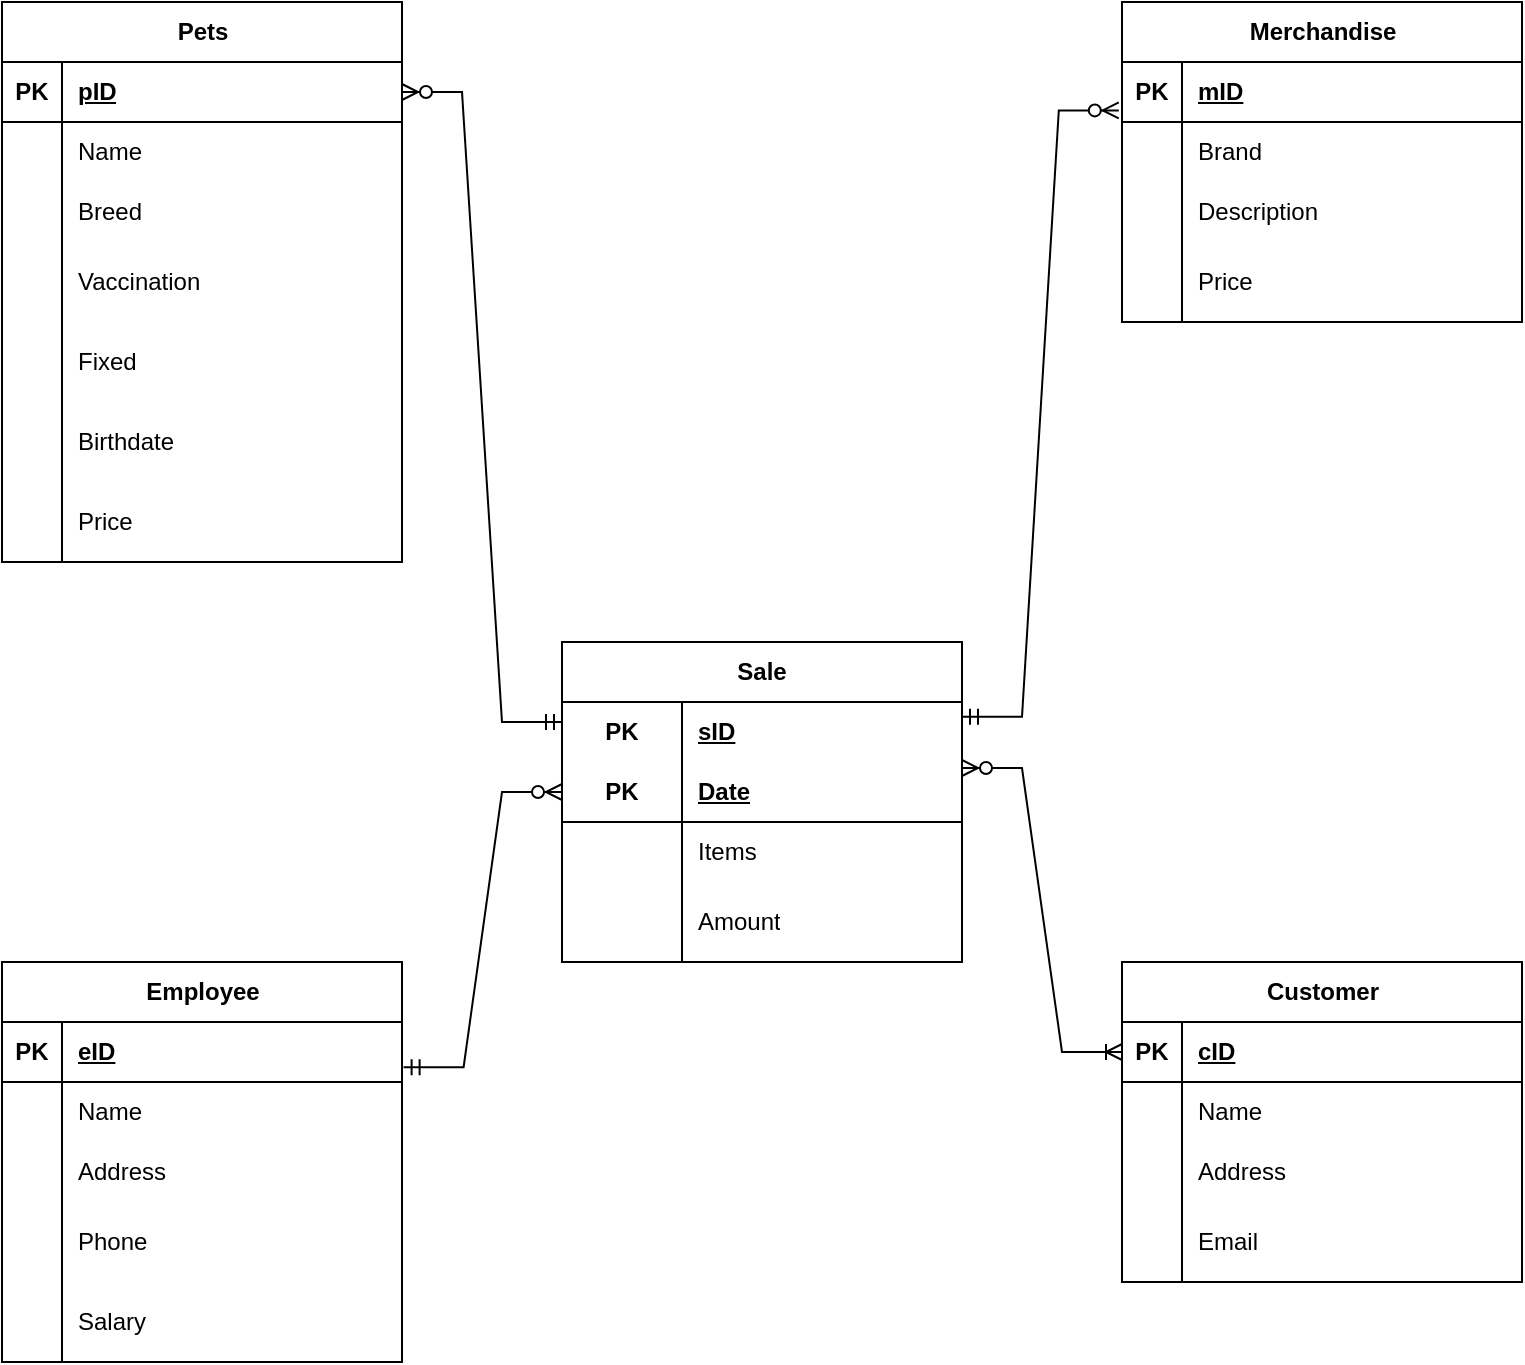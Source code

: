 <mxfile version="22.1.4" type="google">
  <diagram name="Page-1" id="d32L_GFmAX__xoNP7iNR">
    <mxGraphModel grid="1" page="1" gridSize="10" guides="1" tooltips="1" connect="1" arrows="1" fold="1" pageScale="1" pageWidth="850" pageHeight="1100" math="0" shadow="0">
      <root>
        <mxCell id="0" />
        <mxCell id="1" parent="0" />
        <mxCell id="nKXbEXewbH8eQlDu5U5n-53" value="Merchandise" style="shape=table;startSize=30;container=1;collapsible=1;childLayout=tableLayout;fixedRows=1;rowLines=0;fontStyle=1;align=center;resizeLast=1;html=1;" vertex="1" parent="1">
          <mxGeometry x="-200" y="-80" width="200" height="160" as="geometry" />
        </mxCell>
        <mxCell id="nKXbEXewbH8eQlDu5U5n-54" value="" style="shape=tableRow;horizontal=0;startSize=0;swimlaneHead=0;swimlaneBody=0;fillColor=none;collapsible=0;dropTarget=0;points=[[0,0.5],[1,0.5]];portConstraint=eastwest;top=0;left=0;right=0;bottom=1;" vertex="1" parent="nKXbEXewbH8eQlDu5U5n-53">
          <mxGeometry y="30" width="200" height="30" as="geometry" />
        </mxCell>
        <mxCell id="nKXbEXewbH8eQlDu5U5n-55" value="PK" style="shape=partialRectangle;connectable=0;fillColor=none;top=0;left=0;bottom=0;right=0;fontStyle=1;overflow=hidden;whiteSpace=wrap;html=1;" vertex="1" parent="nKXbEXewbH8eQlDu5U5n-54">
          <mxGeometry width="30" height="30" as="geometry">
            <mxRectangle width="30" height="30" as="alternateBounds" />
          </mxGeometry>
        </mxCell>
        <mxCell id="nKXbEXewbH8eQlDu5U5n-56" value="mID" style="shape=partialRectangle;connectable=0;fillColor=none;top=0;left=0;bottom=0;right=0;align=left;spacingLeft=6;fontStyle=5;overflow=hidden;whiteSpace=wrap;html=1;" vertex="1" parent="nKXbEXewbH8eQlDu5U5n-54">
          <mxGeometry x="30" width="170" height="30" as="geometry">
            <mxRectangle width="170" height="30" as="alternateBounds" />
          </mxGeometry>
        </mxCell>
        <mxCell id="nKXbEXewbH8eQlDu5U5n-57" value="" style="shape=tableRow;horizontal=0;startSize=0;swimlaneHead=0;swimlaneBody=0;fillColor=none;collapsible=0;dropTarget=0;points=[[0,0.5],[1,0.5]];portConstraint=eastwest;top=0;left=0;right=0;bottom=0;" vertex="1" parent="nKXbEXewbH8eQlDu5U5n-53">
          <mxGeometry y="60" width="200" height="30" as="geometry" />
        </mxCell>
        <mxCell id="nKXbEXewbH8eQlDu5U5n-58" value="" style="shape=partialRectangle;connectable=0;fillColor=none;top=0;left=0;bottom=0;right=0;editable=1;overflow=hidden;whiteSpace=wrap;html=1;" vertex="1" parent="nKXbEXewbH8eQlDu5U5n-57">
          <mxGeometry width="30" height="30" as="geometry">
            <mxRectangle width="30" height="30" as="alternateBounds" />
          </mxGeometry>
        </mxCell>
        <mxCell id="nKXbEXewbH8eQlDu5U5n-59" value="Brand" style="shape=partialRectangle;connectable=0;fillColor=none;top=0;left=0;bottom=0;right=0;align=left;spacingLeft=6;overflow=hidden;whiteSpace=wrap;html=1;" vertex="1" parent="nKXbEXewbH8eQlDu5U5n-57">
          <mxGeometry x="30" width="170" height="30" as="geometry">
            <mxRectangle width="170" height="30" as="alternateBounds" />
          </mxGeometry>
        </mxCell>
        <mxCell id="nKXbEXewbH8eQlDu5U5n-60" value="" style="shape=tableRow;horizontal=0;startSize=0;swimlaneHead=0;swimlaneBody=0;fillColor=none;collapsible=0;dropTarget=0;points=[[0,0.5],[1,0.5]];portConstraint=eastwest;top=0;left=0;right=0;bottom=0;" vertex="1" parent="nKXbEXewbH8eQlDu5U5n-53">
          <mxGeometry y="90" width="200" height="30" as="geometry" />
        </mxCell>
        <mxCell id="nKXbEXewbH8eQlDu5U5n-61" value="" style="shape=partialRectangle;connectable=0;fillColor=none;top=0;left=0;bottom=0;right=0;editable=1;overflow=hidden;whiteSpace=wrap;html=1;" vertex="1" parent="nKXbEXewbH8eQlDu5U5n-60">
          <mxGeometry width="30" height="30" as="geometry">
            <mxRectangle width="30" height="30" as="alternateBounds" />
          </mxGeometry>
        </mxCell>
        <mxCell id="nKXbEXewbH8eQlDu5U5n-62" value="Description" style="shape=partialRectangle;connectable=0;fillColor=none;top=0;left=0;bottom=0;right=0;align=left;spacingLeft=6;overflow=hidden;whiteSpace=wrap;html=1;" vertex="1" parent="nKXbEXewbH8eQlDu5U5n-60">
          <mxGeometry x="30" width="170" height="30" as="geometry">
            <mxRectangle width="170" height="30" as="alternateBounds" />
          </mxGeometry>
        </mxCell>
        <mxCell id="nKXbEXewbH8eQlDu5U5n-63" value="" style="shape=tableRow;horizontal=0;startSize=0;swimlaneHead=0;swimlaneBody=0;fillColor=none;collapsible=0;dropTarget=0;points=[[0,0.5],[1,0.5]];portConstraint=eastwest;top=0;left=0;right=0;bottom=0;" vertex="1" parent="nKXbEXewbH8eQlDu5U5n-53">
          <mxGeometry y="120" width="200" height="40" as="geometry" />
        </mxCell>
        <mxCell id="nKXbEXewbH8eQlDu5U5n-64" value="" style="shape=partialRectangle;connectable=0;fillColor=none;top=0;left=0;bottom=0;right=0;editable=1;overflow=hidden;whiteSpace=wrap;html=1;" vertex="1" parent="nKXbEXewbH8eQlDu5U5n-63">
          <mxGeometry width="30" height="40" as="geometry">
            <mxRectangle width="30" height="40" as="alternateBounds" />
          </mxGeometry>
        </mxCell>
        <mxCell id="nKXbEXewbH8eQlDu5U5n-65" value="Price" style="shape=partialRectangle;connectable=0;fillColor=none;top=0;left=0;bottom=0;right=0;align=left;spacingLeft=6;overflow=hidden;whiteSpace=wrap;html=1;" vertex="1" parent="nKXbEXewbH8eQlDu5U5n-63">
          <mxGeometry x="30" width="170" height="40" as="geometry">
            <mxRectangle width="170" height="40" as="alternateBounds" />
          </mxGeometry>
        </mxCell>
        <mxCell id="nKXbEXewbH8eQlDu5U5n-66" value="Employee" style="shape=table;startSize=30;container=1;collapsible=1;childLayout=tableLayout;fixedRows=1;rowLines=0;fontStyle=1;align=center;resizeLast=1;html=1;" vertex="1" parent="1">
          <mxGeometry x="-760" y="400" width="200" height="200" as="geometry" />
        </mxCell>
        <mxCell id="nKXbEXewbH8eQlDu5U5n-67" value="" style="shape=tableRow;horizontal=0;startSize=0;swimlaneHead=0;swimlaneBody=0;fillColor=none;collapsible=0;dropTarget=0;points=[[0,0.5],[1,0.5]];portConstraint=eastwest;top=0;left=0;right=0;bottom=1;" vertex="1" parent="nKXbEXewbH8eQlDu5U5n-66">
          <mxGeometry y="30" width="200" height="30" as="geometry" />
        </mxCell>
        <mxCell id="nKXbEXewbH8eQlDu5U5n-68" value="PK" style="shape=partialRectangle;connectable=0;fillColor=none;top=0;left=0;bottom=0;right=0;fontStyle=1;overflow=hidden;whiteSpace=wrap;html=1;" vertex="1" parent="nKXbEXewbH8eQlDu5U5n-67">
          <mxGeometry width="30" height="30" as="geometry">
            <mxRectangle width="30" height="30" as="alternateBounds" />
          </mxGeometry>
        </mxCell>
        <mxCell id="nKXbEXewbH8eQlDu5U5n-69" value="eID" style="shape=partialRectangle;connectable=0;fillColor=none;top=0;left=0;bottom=0;right=0;align=left;spacingLeft=6;fontStyle=5;overflow=hidden;whiteSpace=wrap;html=1;" vertex="1" parent="nKXbEXewbH8eQlDu5U5n-67">
          <mxGeometry x="30" width="170" height="30" as="geometry">
            <mxRectangle width="170" height="30" as="alternateBounds" />
          </mxGeometry>
        </mxCell>
        <mxCell id="nKXbEXewbH8eQlDu5U5n-70" value="" style="shape=tableRow;horizontal=0;startSize=0;swimlaneHead=0;swimlaneBody=0;fillColor=none;collapsible=0;dropTarget=0;points=[[0,0.5],[1,0.5]];portConstraint=eastwest;top=0;left=0;right=0;bottom=0;" vertex="1" parent="nKXbEXewbH8eQlDu5U5n-66">
          <mxGeometry y="60" width="200" height="30" as="geometry" />
        </mxCell>
        <mxCell id="nKXbEXewbH8eQlDu5U5n-71" value="" style="shape=partialRectangle;connectable=0;fillColor=none;top=0;left=0;bottom=0;right=0;editable=1;overflow=hidden;whiteSpace=wrap;html=1;" vertex="1" parent="nKXbEXewbH8eQlDu5U5n-70">
          <mxGeometry width="30" height="30" as="geometry">
            <mxRectangle width="30" height="30" as="alternateBounds" />
          </mxGeometry>
        </mxCell>
        <mxCell id="nKXbEXewbH8eQlDu5U5n-72" value="Name" style="shape=partialRectangle;connectable=0;fillColor=none;top=0;left=0;bottom=0;right=0;align=left;spacingLeft=6;overflow=hidden;whiteSpace=wrap;html=1;" vertex="1" parent="nKXbEXewbH8eQlDu5U5n-70">
          <mxGeometry x="30" width="170" height="30" as="geometry">
            <mxRectangle width="170" height="30" as="alternateBounds" />
          </mxGeometry>
        </mxCell>
        <mxCell id="nKXbEXewbH8eQlDu5U5n-73" value="" style="shape=tableRow;horizontal=0;startSize=0;swimlaneHead=0;swimlaneBody=0;fillColor=none;collapsible=0;dropTarget=0;points=[[0,0.5],[1,0.5]];portConstraint=eastwest;top=0;left=0;right=0;bottom=0;" vertex="1" parent="nKXbEXewbH8eQlDu5U5n-66">
          <mxGeometry y="90" width="200" height="30" as="geometry" />
        </mxCell>
        <mxCell id="nKXbEXewbH8eQlDu5U5n-74" value="" style="shape=partialRectangle;connectable=0;fillColor=none;top=0;left=0;bottom=0;right=0;editable=1;overflow=hidden;whiteSpace=wrap;html=1;" vertex="1" parent="nKXbEXewbH8eQlDu5U5n-73">
          <mxGeometry width="30" height="30" as="geometry">
            <mxRectangle width="30" height="30" as="alternateBounds" />
          </mxGeometry>
        </mxCell>
        <mxCell id="nKXbEXewbH8eQlDu5U5n-75" value="Address" style="shape=partialRectangle;connectable=0;fillColor=none;top=0;left=0;bottom=0;right=0;align=left;spacingLeft=6;overflow=hidden;whiteSpace=wrap;html=1;" vertex="1" parent="nKXbEXewbH8eQlDu5U5n-73">
          <mxGeometry x="30" width="170" height="30" as="geometry">
            <mxRectangle width="170" height="30" as="alternateBounds" />
          </mxGeometry>
        </mxCell>
        <mxCell id="nKXbEXewbH8eQlDu5U5n-76" value="" style="shape=tableRow;horizontal=0;startSize=0;swimlaneHead=0;swimlaneBody=0;fillColor=none;collapsible=0;dropTarget=0;points=[[0,0.5],[1,0.5]];portConstraint=eastwest;top=0;left=0;right=0;bottom=0;" vertex="1" parent="nKXbEXewbH8eQlDu5U5n-66">
          <mxGeometry y="120" width="200" height="40" as="geometry" />
        </mxCell>
        <mxCell id="nKXbEXewbH8eQlDu5U5n-77" value="" style="shape=partialRectangle;connectable=0;fillColor=none;top=0;left=0;bottom=0;right=0;editable=1;overflow=hidden;whiteSpace=wrap;html=1;" vertex="1" parent="nKXbEXewbH8eQlDu5U5n-76">
          <mxGeometry width="30" height="40" as="geometry">
            <mxRectangle width="30" height="40" as="alternateBounds" />
          </mxGeometry>
        </mxCell>
        <mxCell id="nKXbEXewbH8eQlDu5U5n-78" value="Phone" style="shape=partialRectangle;connectable=0;fillColor=none;top=0;left=0;bottom=0;right=0;align=left;spacingLeft=6;overflow=hidden;whiteSpace=wrap;html=1;" vertex="1" parent="nKXbEXewbH8eQlDu5U5n-76">
          <mxGeometry x="30" width="170" height="40" as="geometry">
            <mxRectangle width="170" height="40" as="alternateBounds" />
          </mxGeometry>
        </mxCell>
        <mxCell id="xl8-W2aBIC4MRlPmZZLG-67" value="" style="shape=tableRow;horizontal=0;startSize=0;swimlaneHead=0;swimlaneBody=0;fillColor=none;collapsible=0;dropTarget=0;points=[[0,0.5],[1,0.5]];portConstraint=eastwest;top=0;left=0;right=0;bottom=0;" vertex="1" parent="nKXbEXewbH8eQlDu5U5n-66">
          <mxGeometry y="160" width="200" height="40" as="geometry" />
        </mxCell>
        <mxCell id="xl8-W2aBIC4MRlPmZZLG-68" value="" style="shape=partialRectangle;connectable=0;fillColor=none;top=0;left=0;bottom=0;right=0;editable=1;overflow=hidden;whiteSpace=wrap;html=1;" vertex="1" parent="xl8-W2aBIC4MRlPmZZLG-67">
          <mxGeometry width="30" height="40" as="geometry">
            <mxRectangle width="30" height="40" as="alternateBounds" />
          </mxGeometry>
        </mxCell>
        <mxCell id="xl8-W2aBIC4MRlPmZZLG-69" value="Salary" style="shape=partialRectangle;connectable=0;fillColor=none;top=0;left=0;bottom=0;right=0;align=left;spacingLeft=6;overflow=hidden;whiteSpace=wrap;html=1;" vertex="1" parent="xl8-W2aBIC4MRlPmZZLG-67">
          <mxGeometry x="30" width="170" height="40" as="geometry">
            <mxRectangle width="170" height="40" as="alternateBounds" />
          </mxGeometry>
        </mxCell>
        <mxCell id="xl8-W2aBIC4MRlPmZZLG-1" value="Customer" style="shape=table;startSize=30;container=1;collapsible=1;childLayout=tableLayout;fixedRows=1;rowLines=0;fontStyle=1;align=center;resizeLast=1;html=1;" vertex="1" parent="1">
          <mxGeometry x="-200" y="400" width="200" height="160" as="geometry" />
        </mxCell>
        <mxCell id="xl8-W2aBIC4MRlPmZZLG-2" value="" style="shape=tableRow;horizontal=0;startSize=0;swimlaneHead=0;swimlaneBody=0;fillColor=none;collapsible=0;dropTarget=0;points=[[0,0.5],[1,0.5]];portConstraint=eastwest;top=0;left=0;right=0;bottom=1;" vertex="1" parent="xl8-W2aBIC4MRlPmZZLG-1">
          <mxGeometry y="30" width="200" height="30" as="geometry" />
        </mxCell>
        <mxCell id="xl8-W2aBIC4MRlPmZZLG-3" value="PK" style="shape=partialRectangle;connectable=0;fillColor=none;top=0;left=0;bottom=0;right=0;fontStyle=1;overflow=hidden;whiteSpace=wrap;html=1;" vertex="1" parent="xl8-W2aBIC4MRlPmZZLG-2">
          <mxGeometry width="30" height="30" as="geometry">
            <mxRectangle width="30" height="30" as="alternateBounds" />
          </mxGeometry>
        </mxCell>
        <mxCell id="xl8-W2aBIC4MRlPmZZLG-4" value="cID" style="shape=partialRectangle;connectable=0;fillColor=none;top=0;left=0;bottom=0;right=0;align=left;spacingLeft=6;fontStyle=5;overflow=hidden;whiteSpace=wrap;html=1;" vertex="1" parent="xl8-W2aBIC4MRlPmZZLG-2">
          <mxGeometry x="30" width="170" height="30" as="geometry">
            <mxRectangle width="170" height="30" as="alternateBounds" />
          </mxGeometry>
        </mxCell>
        <mxCell id="xl8-W2aBIC4MRlPmZZLG-5" value="" style="shape=tableRow;horizontal=0;startSize=0;swimlaneHead=0;swimlaneBody=0;fillColor=none;collapsible=0;dropTarget=0;points=[[0,0.5],[1,0.5]];portConstraint=eastwest;top=0;left=0;right=0;bottom=0;" vertex="1" parent="xl8-W2aBIC4MRlPmZZLG-1">
          <mxGeometry y="60" width="200" height="30" as="geometry" />
        </mxCell>
        <mxCell id="xl8-W2aBIC4MRlPmZZLG-6" value="" style="shape=partialRectangle;connectable=0;fillColor=none;top=0;left=0;bottom=0;right=0;editable=1;overflow=hidden;whiteSpace=wrap;html=1;" vertex="1" parent="xl8-W2aBIC4MRlPmZZLG-5">
          <mxGeometry width="30" height="30" as="geometry">
            <mxRectangle width="30" height="30" as="alternateBounds" />
          </mxGeometry>
        </mxCell>
        <mxCell id="xl8-W2aBIC4MRlPmZZLG-7" value="Name" style="shape=partialRectangle;connectable=0;fillColor=none;top=0;left=0;bottom=0;right=0;align=left;spacingLeft=6;overflow=hidden;whiteSpace=wrap;html=1;" vertex="1" parent="xl8-W2aBIC4MRlPmZZLG-5">
          <mxGeometry x="30" width="170" height="30" as="geometry">
            <mxRectangle width="170" height="30" as="alternateBounds" />
          </mxGeometry>
        </mxCell>
        <mxCell id="xl8-W2aBIC4MRlPmZZLG-8" value="" style="shape=tableRow;horizontal=0;startSize=0;swimlaneHead=0;swimlaneBody=0;fillColor=none;collapsible=0;dropTarget=0;points=[[0,0.5],[1,0.5]];portConstraint=eastwest;top=0;left=0;right=0;bottom=0;" vertex="1" parent="xl8-W2aBIC4MRlPmZZLG-1">
          <mxGeometry y="90" width="200" height="30" as="geometry" />
        </mxCell>
        <mxCell id="xl8-W2aBIC4MRlPmZZLG-9" value="" style="shape=partialRectangle;connectable=0;fillColor=none;top=0;left=0;bottom=0;right=0;editable=1;overflow=hidden;whiteSpace=wrap;html=1;" vertex="1" parent="xl8-W2aBIC4MRlPmZZLG-8">
          <mxGeometry width="30" height="30" as="geometry">
            <mxRectangle width="30" height="30" as="alternateBounds" />
          </mxGeometry>
        </mxCell>
        <mxCell id="xl8-W2aBIC4MRlPmZZLG-10" value="Address" style="shape=partialRectangle;connectable=0;fillColor=none;top=0;left=0;bottom=0;right=0;align=left;spacingLeft=6;overflow=hidden;whiteSpace=wrap;html=1;" vertex="1" parent="xl8-W2aBIC4MRlPmZZLG-8">
          <mxGeometry x="30" width="170" height="30" as="geometry">
            <mxRectangle width="170" height="30" as="alternateBounds" />
          </mxGeometry>
        </mxCell>
        <mxCell id="xl8-W2aBIC4MRlPmZZLG-11" value="" style="shape=tableRow;horizontal=0;startSize=0;swimlaneHead=0;swimlaneBody=0;fillColor=none;collapsible=0;dropTarget=0;points=[[0,0.5],[1,0.5]];portConstraint=eastwest;top=0;left=0;right=0;bottom=0;" vertex="1" parent="xl8-W2aBIC4MRlPmZZLG-1">
          <mxGeometry y="120" width="200" height="40" as="geometry" />
        </mxCell>
        <mxCell id="xl8-W2aBIC4MRlPmZZLG-12" value="" style="shape=partialRectangle;connectable=0;fillColor=none;top=0;left=0;bottom=0;right=0;editable=1;overflow=hidden;whiteSpace=wrap;html=1;" vertex="1" parent="xl8-W2aBIC4MRlPmZZLG-11">
          <mxGeometry width="30" height="40" as="geometry">
            <mxRectangle width="30" height="40" as="alternateBounds" />
          </mxGeometry>
        </mxCell>
        <mxCell id="xl8-W2aBIC4MRlPmZZLG-13" value="Email" style="shape=partialRectangle;connectable=0;fillColor=none;top=0;left=0;bottom=0;right=0;align=left;spacingLeft=6;overflow=hidden;whiteSpace=wrap;html=1;" vertex="1" parent="xl8-W2aBIC4MRlPmZZLG-11">
          <mxGeometry x="30" width="170" height="40" as="geometry">
            <mxRectangle width="170" height="40" as="alternateBounds" />
          </mxGeometry>
        </mxCell>
        <mxCell id="xl8-W2aBIC4MRlPmZZLG-27" value="Sale" style="shape=table;startSize=30;container=1;collapsible=1;childLayout=tableLayout;fixedRows=1;rowLines=0;fontStyle=1;align=center;resizeLast=1;html=1;whiteSpace=wrap;" vertex="1" parent="1">
          <mxGeometry x="-480" y="240" width="200" height="160" as="geometry" />
        </mxCell>
        <mxCell id="xl8-W2aBIC4MRlPmZZLG-28" value="" style="shape=tableRow;horizontal=0;startSize=0;swimlaneHead=0;swimlaneBody=0;fillColor=none;collapsible=0;dropTarget=0;points=[[0,0.5],[1,0.5]];portConstraint=eastwest;top=0;left=0;right=0;bottom=0;html=1;" vertex="1" parent="xl8-W2aBIC4MRlPmZZLG-27">
          <mxGeometry y="30" width="200" height="30" as="geometry" />
        </mxCell>
        <mxCell id="xl8-W2aBIC4MRlPmZZLG-29" value="PK" style="shape=partialRectangle;connectable=0;fillColor=none;top=0;left=0;bottom=0;right=0;fontStyle=1;overflow=hidden;html=1;whiteSpace=wrap;" vertex="1" parent="xl8-W2aBIC4MRlPmZZLG-28">
          <mxGeometry width="60" height="30" as="geometry">
            <mxRectangle width="60" height="30" as="alternateBounds" />
          </mxGeometry>
        </mxCell>
        <mxCell id="xl8-W2aBIC4MRlPmZZLG-30" value="sID" style="shape=partialRectangle;connectable=0;fillColor=none;top=0;left=0;bottom=0;right=0;align=left;spacingLeft=6;fontStyle=5;overflow=hidden;html=1;whiteSpace=wrap;" vertex="1" parent="xl8-W2aBIC4MRlPmZZLG-28">
          <mxGeometry x="60" width="140" height="30" as="geometry">
            <mxRectangle width="140" height="30" as="alternateBounds" />
          </mxGeometry>
        </mxCell>
        <mxCell id="xl8-W2aBIC4MRlPmZZLG-31" value="" style="shape=tableRow;horizontal=0;startSize=0;swimlaneHead=0;swimlaneBody=0;fillColor=none;collapsible=0;dropTarget=0;points=[[0,0.5],[1,0.5]];portConstraint=eastwest;top=0;left=0;right=0;bottom=1;html=1;" vertex="1" parent="xl8-W2aBIC4MRlPmZZLG-27">
          <mxGeometry y="60" width="200" height="30" as="geometry" />
        </mxCell>
        <mxCell id="xl8-W2aBIC4MRlPmZZLG-32" value="PK" style="shape=partialRectangle;connectable=0;fillColor=none;top=0;left=0;bottom=0;right=0;fontStyle=1;overflow=hidden;html=1;whiteSpace=wrap;" vertex="1" parent="xl8-W2aBIC4MRlPmZZLG-31">
          <mxGeometry width="60" height="30" as="geometry">
            <mxRectangle width="60" height="30" as="alternateBounds" />
          </mxGeometry>
        </mxCell>
        <mxCell id="xl8-W2aBIC4MRlPmZZLG-33" value="Date" style="shape=partialRectangle;connectable=0;fillColor=none;top=0;left=0;bottom=0;right=0;align=left;spacingLeft=6;fontStyle=5;overflow=hidden;html=1;whiteSpace=wrap;" vertex="1" parent="xl8-W2aBIC4MRlPmZZLG-31">
          <mxGeometry x="60" width="140" height="30" as="geometry">
            <mxRectangle width="140" height="30" as="alternateBounds" />
          </mxGeometry>
        </mxCell>
        <mxCell id="xl8-W2aBIC4MRlPmZZLG-34" value="" style="shape=tableRow;horizontal=0;startSize=0;swimlaneHead=0;swimlaneBody=0;fillColor=none;collapsible=0;dropTarget=0;points=[[0,0.5],[1,0.5]];portConstraint=eastwest;top=0;left=0;right=0;bottom=0;html=1;" vertex="1" parent="xl8-W2aBIC4MRlPmZZLG-27">
          <mxGeometry y="90" width="200" height="30" as="geometry" />
        </mxCell>
        <mxCell id="xl8-W2aBIC4MRlPmZZLG-35" value="" style="shape=partialRectangle;connectable=0;fillColor=none;top=0;left=0;bottom=0;right=0;editable=1;overflow=hidden;html=1;whiteSpace=wrap;" vertex="1" parent="xl8-W2aBIC4MRlPmZZLG-34">
          <mxGeometry width="60" height="30" as="geometry">
            <mxRectangle width="60" height="30" as="alternateBounds" />
          </mxGeometry>
        </mxCell>
        <mxCell id="xl8-W2aBIC4MRlPmZZLG-36" value="Items" style="shape=partialRectangle;connectable=0;fillColor=none;top=0;left=0;bottom=0;right=0;align=left;spacingLeft=6;overflow=hidden;html=1;whiteSpace=wrap;" vertex="1" parent="xl8-W2aBIC4MRlPmZZLG-34">
          <mxGeometry x="60" width="140" height="30" as="geometry">
            <mxRectangle width="140" height="30" as="alternateBounds" />
          </mxGeometry>
        </mxCell>
        <mxCell id="xl8-W2aBIC4MRlPmZZLG-37" value="" style="shape=tableRow;horizontal=0;startSize=0;swimlaneHead=0;swimlaneBody=0;fillColor=none;collapsible=0;dropTarget=0;points=[[0,0.5],[1,0.5]];portConstraint=eastwest;top=0;left=0;right=0;bottom=0;html=1;" vertex="1" parent="xl8-W2aBIC4MRlPmZZLG-27">
          <mxGeometry y="120" width="200" height="40" as="geometry" />
        </mxCell>
        <mxCell id="xl8-W2aBIC4MRlPmZZLG-38" value="" style="shape=partialRectangle;connectable=0;fillColor=none;top=0;left=0;bottom=0;right=0;editable=1;overflow=hidden;html=1;whiteSpace=wrap;" vertex="1" parent="xl8-W2aBIC4MRlPmZZLG-37">
          <mxGeometry width="60" height="40" as="geometry">
            <mxRectangle width="60" height="40" as="alternateBounds" />
          </mxGeometry>
        </mxCell>
        <mxCell id="xl8-W2aBIC4MRlPmZZLG-39" value="Amount" style="shape=partialRectangle;connectable=0;fillColor=none;top=0;left=0;bottom=0;right=0;align=left;spacingLeft=6;overflow=hidden;html=1;whiteSpace=wrap;" vertex="1" parent="xl8-W2aBIC4MRlPmZZLG-37">
          <mxGeometry x="60" width="140" height="40" as="geometry">
            <mxRectangle width="140" height="40" as="alternateBounds" />
          </mxGeometry>
        </mxCell>
        <mxCell id="xl8-W2aBIC4MRlPmZZLG-40" value="Pets" style="shape=table;startSize=30;container=1;collapsible=1;childLayout=tableLayout;fixedRows=1;rowLines=0;fontStyle=1;align=center;resizeLast=1;html=1;" vertex="1" parent="1">
          <mxGeometry x="-760" y="-80" width="200" height="280" as="geometry">
            <mxRectangle x="-700" y="90" width="70" height="30" as="alternateBounds" />
          </mxGeometry>
        </mxCell>
        <mxCell id="xl8-W2aBIC4MRlPmZZLG-41" value="" style="shape=tableRow;horizontal=0;startSize=0;swimlaneHead=0;swimlaneBody=0;fillColor=none;collapsible=0;dropTarget=0;points=[[0,0.5],[1,0.5]];portConstraint=eastwest;top=0;left=0;right=0;bottom=1;" vertex="1" parent="xl8-W2aBIC4MRlPmZZLG-40">
          <mxGeometry y="30" width="200" height="30" as="geometry" />
        </mxCell>
        <mxCell id="xl8-W2aBIC4MRlPmZZLG-42" value="PK" style="shape=partialRectangle;connectable=0;fillColor=none;top=0;left=0;bottom=0;right=0;fontStyle=1;overflow=hidden;whiteSpace=wrap;html=1;" vertex="1" parent="xl8-W2aBIC4MRlPmZZLG-41">
          <mxGeometry width="30" height="30" as="geometry">
            <mxRectangle width="30" height="30" as="alternateBounds" />
          </mxGeometry>
        </mxCell>
        <mxCell id="xl8-W2aBIC4MRlPmZZLG-43" value="pID" style="shape=partialRectangle;connectable=0;fillColor=none;top=0;left=0;bottom=0;right=0;align=left;spacingLeft=6;fontStyle=5;overflow=hidden;whiteSpace=wrap;html=1;" vertex="1" parent="xl8-W2aBIC4MRlPmZZLG-41">
          <mxGeometry x="30" width="170" height="30" as="geometry">
            <mxRectangle width="170" height="30" as="alternateBounds" />
          </mxGeometry>
        </mxCell>
        <mxCell id="xl8-W2aBIC4MRlPmZZLG-44" value="" style="shape=tableRow;horizontal=0;startSize=0;swimlaneHead=0;swimlaneBody=0;fillColor=none;collapsible=0;dropTarget=0;points=[[0,0.5],[1,0.5]];portConstraint=eastwest;top=0;left=0;right=0;bottom=0;" vertex="1" parent="xl8-W2aBIC4MRlPmZZLG-40">
          <mxGeometry y="60" width="200" height="30" as="geometry" />
        </mxCell>
        <mxCell id="xl8-W2aBIC4MRlPmZZLG-45" value="" style="shape=partialRectangle;connectable=0;fillColor=none;top=0;left=0;bottom=0;right=0;editable=1;overflow=hidden;whiteSpace=wrap;html=1;" vertex="1" parent="xl8-W2aBIC4MRlPmZZLG-44">
          <mxGeometry width="30" height="30" as="geometry">
            <mxRectangle width="30" height="30" as="alternateBounds" />
          </mxGeometry>
        </mxCell>
        <mxCell id="xl8-W2aBIC4MRlPmZZLG-46" value="Name" style="shape=partialRectangle;connectable=0;fillColor=none;top=0;left=0;bottom=0;right=0;align=left;spacingLeft=6;overflow=hidden;whiteSpace=wrap;html=1;" vertex="1" parent="xl8-W2aBIC4MRlPmZZLG-44">
          <mxGeometry x="30" width="170" height="30" as="geometry">
            <mxRectangle width="170" height="30" as="alternateBounds" />
          </mxGeometry>
        </mxCell>
        <mxCell id="xl8-W2aBIC4MRlPmZZLG-47" value="" style="shape=tableRow;horizontal=0;startSize=0;swimlaneHead=0;swimlaneBody=0;fillColor=none;collapsible=0;dropTarget=0;points=[[0,0.5],[1,0.5]];portConstraint=eastwest;top=0;left=0;right=0;bottom=0;" vertex="1" parent="xl8-W2aBIC4MRlPmZZLG-40">
          <mxGeometry y="90" width="200" height="30" as="geometry" />
        </mxCell>
        <mxCell id="xl8-W2aBIC4MRlPmZZLG-48" value="" style="shape=partialRectangle;connectable=0;fillColor=none;top=0;left=0;bottom=0;right=0;editable=1;overflow=hidden;whiteSpace=wrap;html=1;" vertex="1" parent="xl8-W2aBIC4MRlPmZZLG-47">
          <mxGeometry width="30" height="30" as="geometry">
            <mxRectangle width="30" height="30" as="alternateBounds" />
          </mxGeometry>
        </mxCell>
        <mxCell id="xl8-W2aBIC4MRlPmZZLG-49" value="Breed" style="shape=partialRectangle;connectable=0;fillColor=none;top=0;left=0;bottom=0;right=0;align=left;spacingLeft=6;overflow=hidden;whiteSpace=wrap;html=1;" vertex="1" parent="xl8-W2aBIC4MRlPmZZLG-47">
          <mxGeometry x="30" width="170" height="30" as="geometry">
            <mxRectangle width="170" height="30" as="alternateBounds" />
          </mxGeometry>
        </mxCell>
        <mxCell id="xl8-W2aBIC4MRlPmZZLG-50" value="" style="shape=tableRow;horizontal=0;startSize=0;swimlaneHead=0;swimlaneBody=0;fillColor=none;collapsible=0;dropTarget=0;points=[[0,0.5],[1,0.5]];portConstraint=eastwest;top=0;left=0;right=0;bottom=0;" vertex="1" parent="xl8-W2aBIC4MRlPmZZLG-40">
          <mxGeometry y="120" width="200" height="40" as="geometry" />
        </mxCell>
        <mxCell id="xl8-W2aBIC4MRlPmZZLG-51" value="" style="shape=partialRectangle;connectable=0;fillColor=none;top=0;left=0;bottom=0;right=0;editable=1;overflow=hidden;whiteSpace=wrap;html=1;" vertex="1" parent="xl8-W2aBIC4MRlPmZZLG-50">
          <mxGeometry width="30" height="40" as="geometry">
            <mxRectangle width="30" height="40" as="alternateBounds" />
          </mxGeometry>
        </mxCell>
        <mxCell id="xl8-W2aBIC4MRlPmZZLG-52" value="Vaccination" style="shape=partialRectangle;connectable=0;fillColor=none;top=0;left=0;bottom=0;right=0;align=left;spacingLeft=6;overflow=hidden;whiteSpace=wrap;html=1;" vertex="1" parent="xl8-W2aBIC4MRlPmZZLG-50">
          <mxGeometry x="30" width="170" height="40" as="geometry">
            <mxRectangle width="170" height="40" as="alternateBounds" />
          </mxGeometry>
        </mxCell>
        <mxCell id="xl8-W2aBIC4MRlPmZZLG-55" value="" style="shape=tableRow;horizontal=0;startSize=0;swimlaneHead=0;swimlaneBody=0;fillColor=none;collapsible=0;dropTarget=0;points=[[0,0.5],[1,0.5]];portConstraint=eastwest;top=0;left=0;right=0;bottom=0;" vertex="1" parent="xl8-W2aBIC4MRlPmZZLG-40">
          <mxGeometry y="160" width="200" height="40" as="geometry" />
        </mxCell>
        <mxCell id="xl8-W2aBIC4MRlPmZZLG-56" value="" style="shape=partialRectangle;connectable=0;fillColor=none;top=0;left=0;bottom=0;right=0;editable=1;overflow=hidden;whiteSpace=wrap;html=1;" vertex="1" parent="xl8-W2aBIC4MRlPmZZLG-55">
          <mxGeometry width="30" height="40" as="geometry">
            <mxRectangle width="30" height="40" as="alternateBounds" />
          </mxGeometry>
        </mxCell>
        <mxCell id="xl8-W2aBIC4MRlPmZZLG-57" value="Fixed" style="shape=partialRectangle;connectable=0;fillColor=none;top=0;left=0;bottom=0;right=0;align=left;spacingLeft=6;overflow=hidden;whiteSpace=wrap;html=1;" vertex="1" parent="xl8-W2aBIC4MRlPmZZLG-55">
          <mxGeometry x="30" width="170" height="40" as="geometry">
            <mxRectangle width="170" height="40" as="alternateBounds" />
          </mxGeometry>
        </mxCell>
        <mxCell id="xl8-W2aBIC4MRlPmZZLG-58" value="" style="shape=tableRow;horizontal=0;startSize=0;swimlaneHead=0;swimlaneBody=0;fillColor=none;collapsible=0;dropTarget=0;points=[[0,0.5],[1,0.5]];portConstraint=eastwest;top=0;left=0;right=0;bottom=0;" vertex="1" parent="xl8-W2aBIC4MRlPmZZLG-40">
          <mxGeometry y="200" width="200" height="40" as="geometry" />
        </mxCell>
        <mxCell id="xl8-W2aBIC4MRlPmZZLG-59" value="" style="shape=partialRectangle;connectable=0;fillColor=none;top=0;left=0;bottom=0;right=0;editable=1;overflow=hidden;whiteSpace=wrap;html=1;" vertex="1" parent="xl8-W2aBIC4MRlPmZZLG-58">
          <mxGeometry width="30" height="40" as="geometry">
            <mxRectangle width="30" height="40" as="alternateBounds" />
          </mxGeometry>
        </mxCell>
        <mxCell id="xl8-W2aBIC4MRlPmZZLG-60" value="Birthdate" style="shape=partialRectangle;connectable=0;fillColor=none;top=0;left=0;bottom=0;right=0;align=left;spacingLeft=6;overflow=hidden;whiteSpace=wrap;html=1;" vertex="1" parent="xl8-W2aBIC4MRlPmZZLG-58">
          <mxGeometry x="30" width="170" height="40" as="geometry">
            <mxRectangle width="170" height="40" as="alternateBounds" />
          </mxGeometry>
        </mxCell>
        <mxCell id="xl8-W2aBIC4MRlPmZZLG-61" value="" style="shape=tableRow;horizontal=0;startSize=0;swimlaneHead=0;swimlaneBody=0;fillColor=none;collapsible=0;dropTarget=0;points=[[0,0.5],[1,0.5]];portConstraint=eastwest;top=0;left=0;right=0;bottom=0;" vertex="1" parent="xl8-W2aBIC4MRlPmZZLG-40">
          <mxGeometry y="240" width="200" height="40" as="geometry" />
        </mxCell>
        <mxCell id="xl8-W2aBIC4MRlPmZZLG-62" value="" style="shape=partialRectangle;connectable=0;fillColor=none;top=0;left=0;bottom=0;right=0;editable=1;overflow=hidden;whiteSpace=wrap;html=1;" vertex="1" parent="xl8-W2aBIC4MRlPmZZLG-61">
          <mxGeometry width="30" height="40" as="geometry">
            <mxRectangle width="30" height="40" as="alternateBounds" />
          </mxGeometry>
        </mxCell>
        <mxCell id="xl8-W2aBIC4MRlPmZZLG-63" value="Price" style="shape=partialRectangle;connectable=0;fillColor=none;top=0;left=0;bottom=0;right=0;align=left;spacingLeft=6;overflow=hidden;whiteSpace=wrap;html=1;" vertex="1" parent="xl8-W2aBIC4MRlPmZZLG-61">
          <mxGeometry x="30" width="170" height="40" as="geometry">
            <mxRectangle width="170" height="40" as="alternateBounds" />
          </mxGeometry>
        </mxCell>
        <mxCell id="xl8-W2aBIC4MRlPmZZLG-74" value="" style="edgeStyle=entityRelationEdgeStyle;fontSize=12;html=1;endArrow=ERzeroToMany;startArrow=ERmandOne;rounded=0;entryX=0;entryY=0.5;entryDx=0;entryDy=0;exitX=1.004;exitY=0.753;exitDx=0;exitDy=0;exitPerimeter=0;" edge="1" parent="1" source="nKXbEXewbH8eQlDu5U5n-67" target="xl8-W2aBIC4MRlPmZZLG-31">
          <mxGeometry width="100" height="100" relative="1" as="geometry">
            <mxPoint x="-610" y="400" as="sourcePoint" />
            <mxPoint x="-510" y="300" as="targetPoint" />
          </mxGeometry>
        </mxCell>
        <mxCell id="xl8-W2aBIC4MRlPmZZLG-75" value="" style="edgeStyle=entityRelationEdgeStyle;fontSize=12;html=1;endArrow=ERzeroToMany;startArrow=ERmandOne;rounded=0;exitX=0;exitY=0.25;exitDx=0;exitDy=0;" edge="1" parent="1" source="xl8-W2aBIC4MRlPmZZLG-27" target="xl8-W2aBIC4MRlPmZZLG-41">
          <mxGeometry width="100" height="100" relative="1" as="geometry">
            <mxPoint x="-580" y="308" as="sourcePoint" />
            <mxPoint x="-501" y="130" as="targetPoint" />
          </mxGeometry>
        </mxCell>
        <mxCell id="xl8-W2aBIC4MRlPmZZLG-76" value="" style="edgeStyle=entityRelationEdgeStyle;fontSize=12;html=1;endArrow=ERzeroToMany;startArrow=ERmandOne;rounded=0;exitX=1;exitY=0.247;exitDx=0;exitDy=0;entryX=-0.008;entryY=0.807;entryDx=0;entryDy=0;entryPerimeter=0;exitPerimeter=0;" edge="1" parent="1" source="xl8-W2aBIC4MRlPmZZLG-28" target="nKXbEXewbH8eQlDu5U5n-54">
          <mxGeometry width="100" height="100" relative="1" as="geometry">
            <mxPoint x="-350" y="235" as="sourcePoint" />
            <mxPoint x="-430" y="-40" as="targetPoint" />
          </mxGeometry>
        </mxCell>
        <mxCell id="xl8-W2aBIC4MRlPmZZLG-77" value="" style="edgeStyle=entityRelationEdgeStyle;fontSize=12;html=1;endArrow=ERoneToMany;startArrow=ERzeroToMany;rounded=0;entryX=0;entryY=0.5;entryDx=0;entryDy=0;exitX=1;exitY=0.1;exitDx=0;exitDy=0;exitPerimeter=0;" edge="1" parent="1" source="xl8-W2aBIC4MRlPmZZLG-31" target="xl8-W2aBIC4MRlPmZZLG-2">
          <mxGeometry width="100" height="100" relative="1" as="geometry">
            <mxPoint x="-310" y="440" as="sourcePoint" />
            <mxPoint x="-210" y="340" as="targetPoint" />
            <Array as="points">
              <mxPoint x="-280" y="330" />
            </Array>
          </mxGeometry>
        </mxCell>
      </root>
    </mxGraphModel>
  </diagram>
</mxfile>
